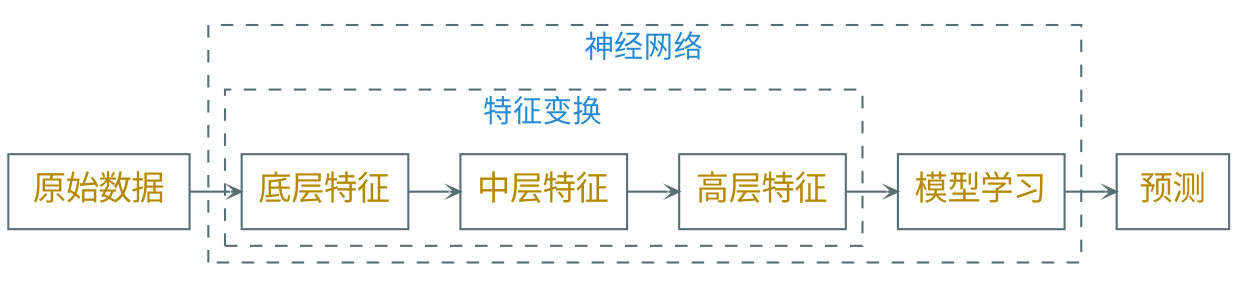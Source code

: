 digraph g {
    graph [nodesep=0.35, ranksep=0.35]
    rankdir = LR
    node [shape=box color="#586e75" fontname="EBG,fzlz" fontcolor="#b58900" fontsize=16]
    edge [arrowhead=vee color="#586e75" fontname="EBG,fzlz" fontcolor="#268bd2" fontsize=16 arrowsize=0.5]
    bgcolor = transparent

    " 原始数据 "

    subgraph cluster_1 {
        color="#586e75"
        fontcolor="#268bd2"
        fontname="EBG,fzlz"
        style="dashed"
        label="神经网络"

        subgraph cluster_2 {
            color="#586e75"
            fontcolor="#268bd2"
            fontname="EBG,fzlz"
            style="dashed"
            label="特征变换"
            底层特征 -> 中层特征 -> 高层特征
        }

        高层特征 -> 模型学习
    }

    " 原始数据 " -> 底层特征
    模型学习 -> 预测
}
